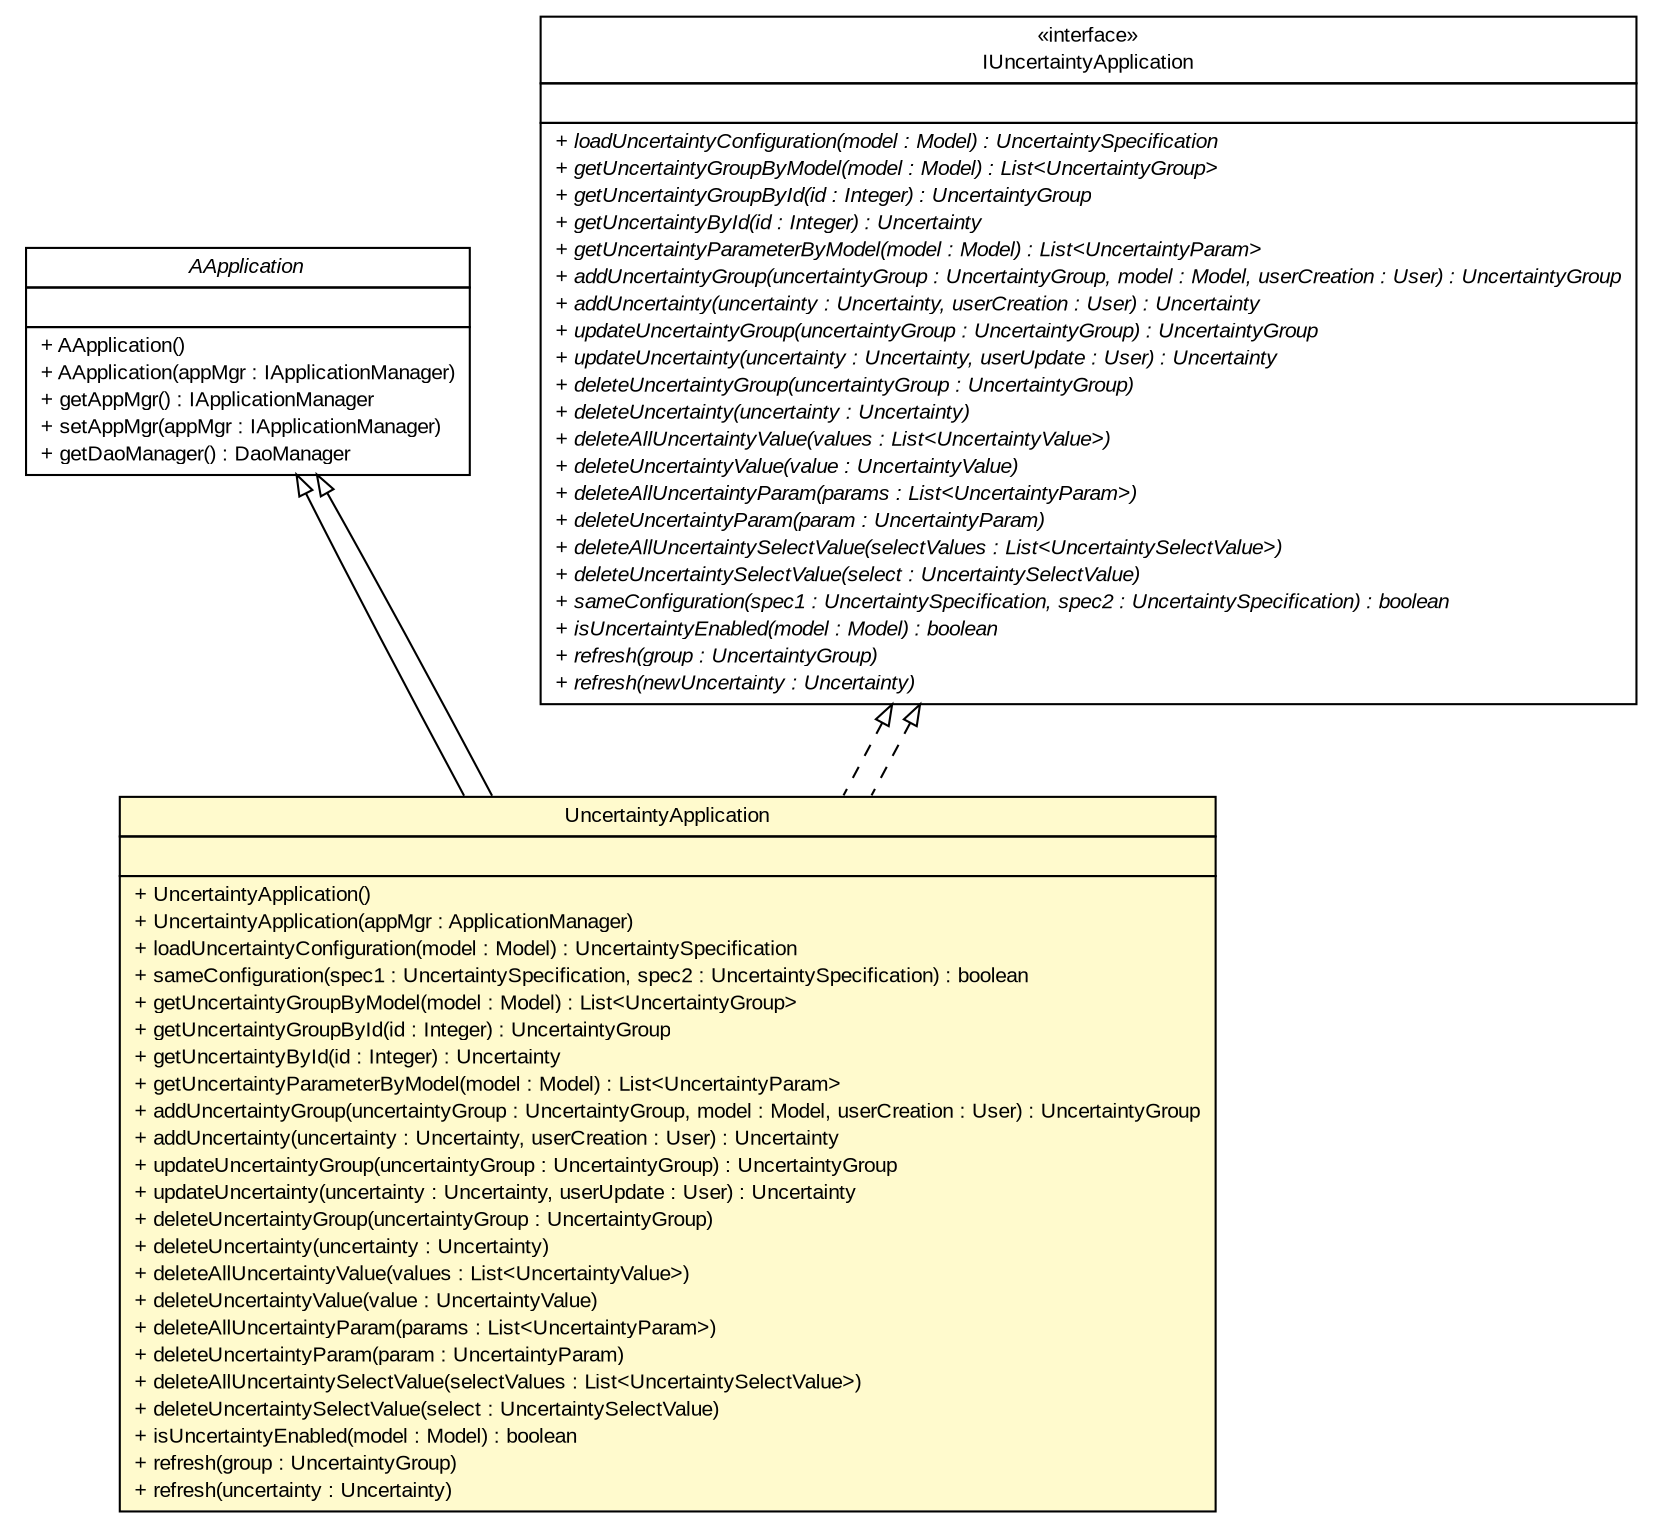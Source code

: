 #!/usr/local/bin/dot
#
# Class diagram 
# Generated by UMLGraph version R5_6-24-gf6e263 (http://www.umlgraph.org/)
#

digraph G {
	edge [fontname="arial",fontsize=10,labelfontname="arial",labelfontsize=10];
	node [fontname="arial",fontsize=10,shape=plaintext];
	nodesep=0.25;
	ranksep=0.5;
	// gov.sandia.cf.application.AApplication
	c422087 [label=<<table title="gov.sandia.cf.application.AApplication" border="0" cellborder="1" cellspacing="0" cellpadding="2" port="p" href="../AApplication.html">
		<tr><td><table border="0" cellspacing="0" cellpadding="1">
<tr><td align="center" balign="center"><font face="arial italic"> AApplication </font></td></tr>
		</table></td></tr>
		<tr><td><table border="0" cellspacing="0" cellpadding="1">
<tr><td align="left" balign="left">  </td></tr>
		</table></td></tr>
		<tr><td><table border="0" cellspacing="0" cellpadding="1">
<tr><td align="left" balign="left"> + AApplication() </td></tr>
<tr><td align="left" balign="left"> + AApplication(appMgr : IApplicationManager) </td></tr>
<tr><td align="left" balign="left"> + getAppMgr() : IApplicationManager </td></tr>
<tr><td align="left" balign="left"> + setAppMgr(appMgr : IApplicationManager) </td></tr>
<tr><td align="left" balign="left"> + getDaoManager() : DaoManager </td></tr>
		</table></td></tr>
		</table>>, URL="../AApplication.html", fontname="arial", fontcolor="black", fontsize=10.0];
	// gov.sandia.cf.application.impl.UncertaintyApplication
	c422184 [label=<<table title="gov.sandia.cf.application.impl.UncertaintyApplication" border="0" cellborder="1" cellspacing="0" cellpadding="2" port="p" bgcolor="lemonChiffon" href="./UncertaintyApplication.html">
		<tr><td><table border="0" cellspacing="0" cellpadding="1">
<tr><td align="center" balign="center"> UncertaintyApplication </td></tr>
		</table></td></tr>
		<tr><td><table border="0" cellspacing="0" cellpadding="1">
<tr><td align="left" balign="left">  </td></tr>
		</table></td></tr>
		<tr><td><table border="0" cellspacing="0" cellpadding="1">
<tr><td align="left" balign="left"> + UncertaintyApplication() </td></tr>
<tr><td align="left" balign="left"> + UncertaintyApplication(appMgr : ApplicationManager) </td></tr>
<tr><td align="left" balign="left"> + loadUncertaintyConfiguration(model : Model) : UncertaintySpecification </td></tr>
<tr><td align="left" balign="left"> + sameConfiguration(spec1 : UncertaintySpecification, spec2 : UncertaintySpecification) : boolean </td></tr>
<tr><td align="left" balign="left"> + getUncertaintyGroupByModel(model : Model) : List&lt;UncertaintyGroup&gt; </td></tr>
<tr><td align="left" balign="left"> + getUncertaintyGroupById(id : Integer) : UncertaintyGroup </td></tr>
<tr><td align="left" balign="left"> + getUncertaintyById(id : Integer) : Uncertainty </td></tr>
<tr><td align="left" balign="left"> + getUncertaintyParameterByModel(model : Model) : List&lt;UncertaintyParam&gt; </td></tr>
<tr><td align="left" balign="left"> + addUncertaintyGroup(uncertaintyGroup : UncertaintyGroup, model : Model, userCreation : User) : UncertaintyGroup </td></tr>
<tr><td align="left" balign="left"> + addUncertainty(uncertainty : Uncertainty, userCreation : User) : Uncertainty </td></tr>
<tr><td align="left" balign="left"> + updateUncertaintyGroup(uncertaintyGroup : UncertaintyGroup) : UncertaintyGroup </td></tr>
<tr><td align="left" balign="left"> + updateUncertainty(uncertainty : Uncertainty, userUpdate : User) : Uncertainty </td></tr>
<tr><td align="left" balign="left"> + deleteUncertaintyGroup(uncertaintyGroup : UncertaintyGroup) </td></tr>
<tr><td align="left" balign="left"> + deleteUncertainty(uncertainty : Uncertainty) </td></tr>
<tr><td align="left" balign="left"> + deleteAllUncertaintyValue(values : List&lt;UncertaintyValue&gt;) </td></tr>
<tr><td align="left" balign="left"> + deleteUncertaintyValue(value : UncertaintyValue) </td></tr>
<tr><td align="left" balign="left"> + deleteAllUncertaintyParam(params : List&lt;UncertaintyParam&gt;) </td></tr>
<tr><td align="left" balign="left"> + deleteUncertaintyParam(param : UncertaintyParam) </td></tr>
<tr><td align="left" balign="left"> + deleteAllUncertaintySelectValue(selectValues : List&lt;UncertaintySelectValue&gt;) </td></tr>
<tr><td align="left" balign="left"> + deleteUncertaintySelectValue(select : UncertaintySelectValue) </td></tr>
<tr><td align="left" balign="left"> + isUncertaintyEnabled(model : Model) : boolean </td></tr>
<tr><td align="left" balign="left"> + refresh(group : UncertaintyGroup) </td></tr>
<tr><td align="left" balign="left"> + refresh(uncertainty : Uncertainty) </td></tr>
		</table></td></tr>
		</table>>, URL="./UncertaintyApplication.html", fontname="arial", fontcolor="black", fontsize=10.0];
	// gov.sandia.cf.application.IUncertaintyApplication
	c422196 [label=<<table title="gov.sandia.cf.application.IUncertaintyApplication" border="0" cellborder="1" cellspacing="0" cellpadding="2" port="p" href="../IUncertaintyApplication.html">
		<tr><td><table border="0" cellspacing="0" cellpadding="1">
<tr><td align="center" balign="center"> &#171;interface&#187; </td></tr>
<tr><td align="center" balign="center"> IUncertaintyApplication </td></tr>
		</table></td></tr>
		<tr><td><table border="0" cellspacing="0" cellpadding="1">
<tr><td align="left" balign="left">  </td></tr>
		</table></td></tr>
		<tr><td><table border="0" cellspacing="0" cellpadding="1">
<tr><td align="left" balign="left"><font face="arial italic" point-size="10.0"> + loadUncertaintyConfiguration(model : Model) : UncertaintySpecification </font></td></tr>
<tr><td align="left" balign="left"><font face="arial italic" point-size="10.0"> + getUncertaintyGroupByModel(model : Model) : List&lt;UncertaintyGroup&gt; </font></td></tr>
<tr><td align="left" balign="left"><font face="arial italic" point-size="10.0"> + getUncertaintyGroupById(id : Integer) : UncertaintyGroup </font></td></tr>
<tr><td align="left" balign="left"><font face="arial italic" point-size="10.0"> + getUncertaintyById(id : Integer) : Uncertainty </font></td></tr>
<tr><td align="left" balign="left"><font face="arial italic" point-size="10.0"> + getUncertaintyParameterByModel(model : Model) : List&lt;UncertaintyParam&gt; </font></td></tr>
<tr><td align="left" balign="left"><font face="arial italic" point-size="10.0"> + addUncertaintyGroup(uncertaintyGroup : UncertaintyGroup, model : Model, userCreation : User) : UncertaintyGroup </font></td></tr>
<tr><td align="left" balign="left"><font face="arial italic" point-size="10.0"> + addUncertainty(uncertainty : Uncertainty, userCreation : User) : Uncertainty </font></td></tr>
<tr><td align="left" balign="left"><font face="arial italic" point-size="10.0"> + updateUncertaintyGroup(uncertaintyGroup : UncertaintyGroup) : UncertaintyGroup </font></td></tr>
<tr><td align="left" balign="left"><font face="arial italic" point-size="10.0"> + updateUncertainty(uncertainty : Uncertainty, userUpdate : User) : Uncertainty </font></td></tr>
<tr><td align="left" balign="left"><font face="arial italic" point-size="10.0"> + deleteUncertaintyGroup(uncertaintyGroup : UncertaintyGroup) </font></td></tr>
<tr><td align="left" balign="left"><font face="arial italic" point-size="10.0"> + deleteUncertainty(uncertainty : Uncertainty) </font></td></tr>
<tr><td align="left" balign="left"><font face="arial italic" point-size="10.0"> + deleteAllUncertaintyValue(values : List&lt;UncertaintyValue&gt;) </font></td></tr>
<tr><td align="left" balign="left"><font face="arial italic" point-size="10.0"> + deleteUncertaintyValue(value : UncertaintyValue) </font></td></tr>
<tr><td align="left" balign="left"><font face="arial italic" point-size="10.0"> + deleteAllUncertaintyParam(params : List&lt;UncertaintyParam&gt;) </font></td></tr>
<tr><td align="left" balign="left"><font face="arial italic" point-size="10.0"> + deleteUncertaintyParam(param : UncertaintyParam) </font></td></tr>
<tr><td align="left" balign="left"><font face="arial italic" point-size="10.0"> + deleteAllUncertaintySelectValue(selectValues : List&lt;UncertaintySelectValue&gt;) </font></td></tr>
<tr><td align="left" balign="left"><font face="arial italic" point-size="10.0"> + deleteUncertaintySelectValue(select : UncertaintySelectValue) </font></td></tr>
<tr><td align="left" balign="left"><font face="arial italic" point-size="10.0"> + sameConfiguration(spec1 : UncertaintySpecification, spec2 : UncertaintySpecification) : boolean </font></td></tr>
<tr><td align="left" balign="left"><font face="arial italic" point-size="10.0"> + isUncertaintyEnabled(model : Model) : boolean </font></td></tr>
<tr><td align="left" balign="left"><font face="arial italic" point-size="10.0"> + refresh(group : UncertaintyGroup) </font></td></tr>
<tr><td align="left" balign="left"><font face="arial italic" point-size="10.0"> + refresh(newUncertainty : Uncertainty) </font></td></tr>
		</table></td></tr>
		</table>>, URL="../IUncertaintyApplication.html", fontname="arial", fontcolor="black", fontsize=10.0];
	//gov.sandia.cf.application.impl.UncertaintyApplication extends gov.sandia.cf.application.AApplication
	c422087:p -> c422184:p [dir=back,arrowtail=empty];
	//gov.sandia.cf.application.impl.UncertaintyApplication implements gov.sandia.cf.application.IUncertaintyApplication
	c422196:p -> c422184:p [dir=back,arrowtail=empty,style=dashed];
	//gov.sandia.cf.application.impl.UncertaintyApplication extends gov.sandia.cf.application.AApplication
	c422087:p -> c422184:p [dir=back,arrowtail=empty];
	//gov.sandia.cf.application.impl.UncertaintyApplication implements gov.sandia.cf.application.IUncertaintyApplication
	c422196:p -> c422184:p [dir=back,arrowtail=empty,style=dashed];
}

